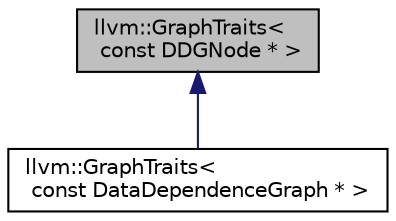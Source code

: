digraph "llvm::GraphTraits&lt; const DDGNode * &gt;"
{
 // LATEX_PDF_SIZE
  bgcolor="transparent";
  edge [fontname="Helvetica",fontsize="10",labelfontname="Helvetica",labelfontsize="10"];
  node [fontname="Helvetica",fontsize="10",shape=record];
  Node1 [label="llvm::GraphTraits\<\l const DDGNode * \>",height=0.2,width=0.4,color="black", fillcolor="grey75", style="filled", fontcolor="black",tooltip="const versions of the grapth trait specializations for DDG"];
  Node1 -> Node2 [dir="back",color="midnightblue",fontsize="10",style="solid",fontname="Helvetica"];
  Node2 [label="llvm::GraphTraits\<\l const DataDependenceGraph * \>",height=0.2,width=0.4,color="black",URL="$structllvm_1_1GraphTraits_3_01const_01DataDependenceGraph_01_5_01_4.html",tooltip=" "];
}
